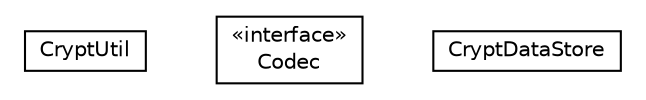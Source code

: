 #!/usr/local/bin/dot
#
# Class diagram 
# Generated by UMLGraph version R5_6-24-gf6e263 (http://www.umlgraph.org/)
#

digraph G {
	edge [fontname="Helvetica",fontsize=10,labelfontname="Helvetica",labelfontsize=10];
	node [fontname="Helvetica",fontsize=10,shape=plaintext];
	nodesep=0.25;
	ranksep=0.5;
	// org.universAAL.context.sesame.sail.crypt.CryptUtil
	c622390 [label=<<table title="org.universAAL.context.sesame.sail.crypt.CryptUtil" border="0" cellborder="1" cellspacing="0" cellpadding="2" port="p" href="./CryptUtil.html">
		<tr><td><table border="0" cellspacing="0" cellpadding="1">
<tr><td align="center" balign="center"> CryptUtil </td></tr>
		</table></td></tr>
		</table>>, URL="./CryptUtil.html", fontname="Helvetica", fontcolor="black", fontsize=10.0];
	// org.universAAL.context.sesame.sail.crypt.Codec
	c622391 [label=<<table title="org.universAAL.context.sesame.sail.crypt.Codec" border="0" cellborder="1" cellspacing="0" cellpadding="2" port="p" href="./Codec.html">
		<tr><td><table border="0" cellspacing="0" cellpadding="1">
<tr><td align="center" balign="center"> &#171;interface&#187; </td></tr>
<tr><td align="center" balign="center"> Codec </td></tr>
		</table></td></tr>
		</table>>, URL="./Codec.html", fontname="Helvetica", fontcolor="black", fontsize=10.0];
	// org.universAAL.context.sesame.sail.crypt.CryptDataStore
	c622392 [label=<<table title="org.universAAL.context.sesame.sail.crypt.CryptDataStore" border="0" cellborder="1" cellspacing="0" cellpadding="2" port="p" href="./CryptDataStore.html">
		<tr><td><table border="0" cellspacing="0" cellpadding="1">
<tr><td align="center" balign="center"> CryptDataStore </td></tr>
		</table></td></tr>
		</table>>, URL="./CryptDataStore.html", fontname="Helvetica", fontcolor="black", fontsize=10.0];
}

